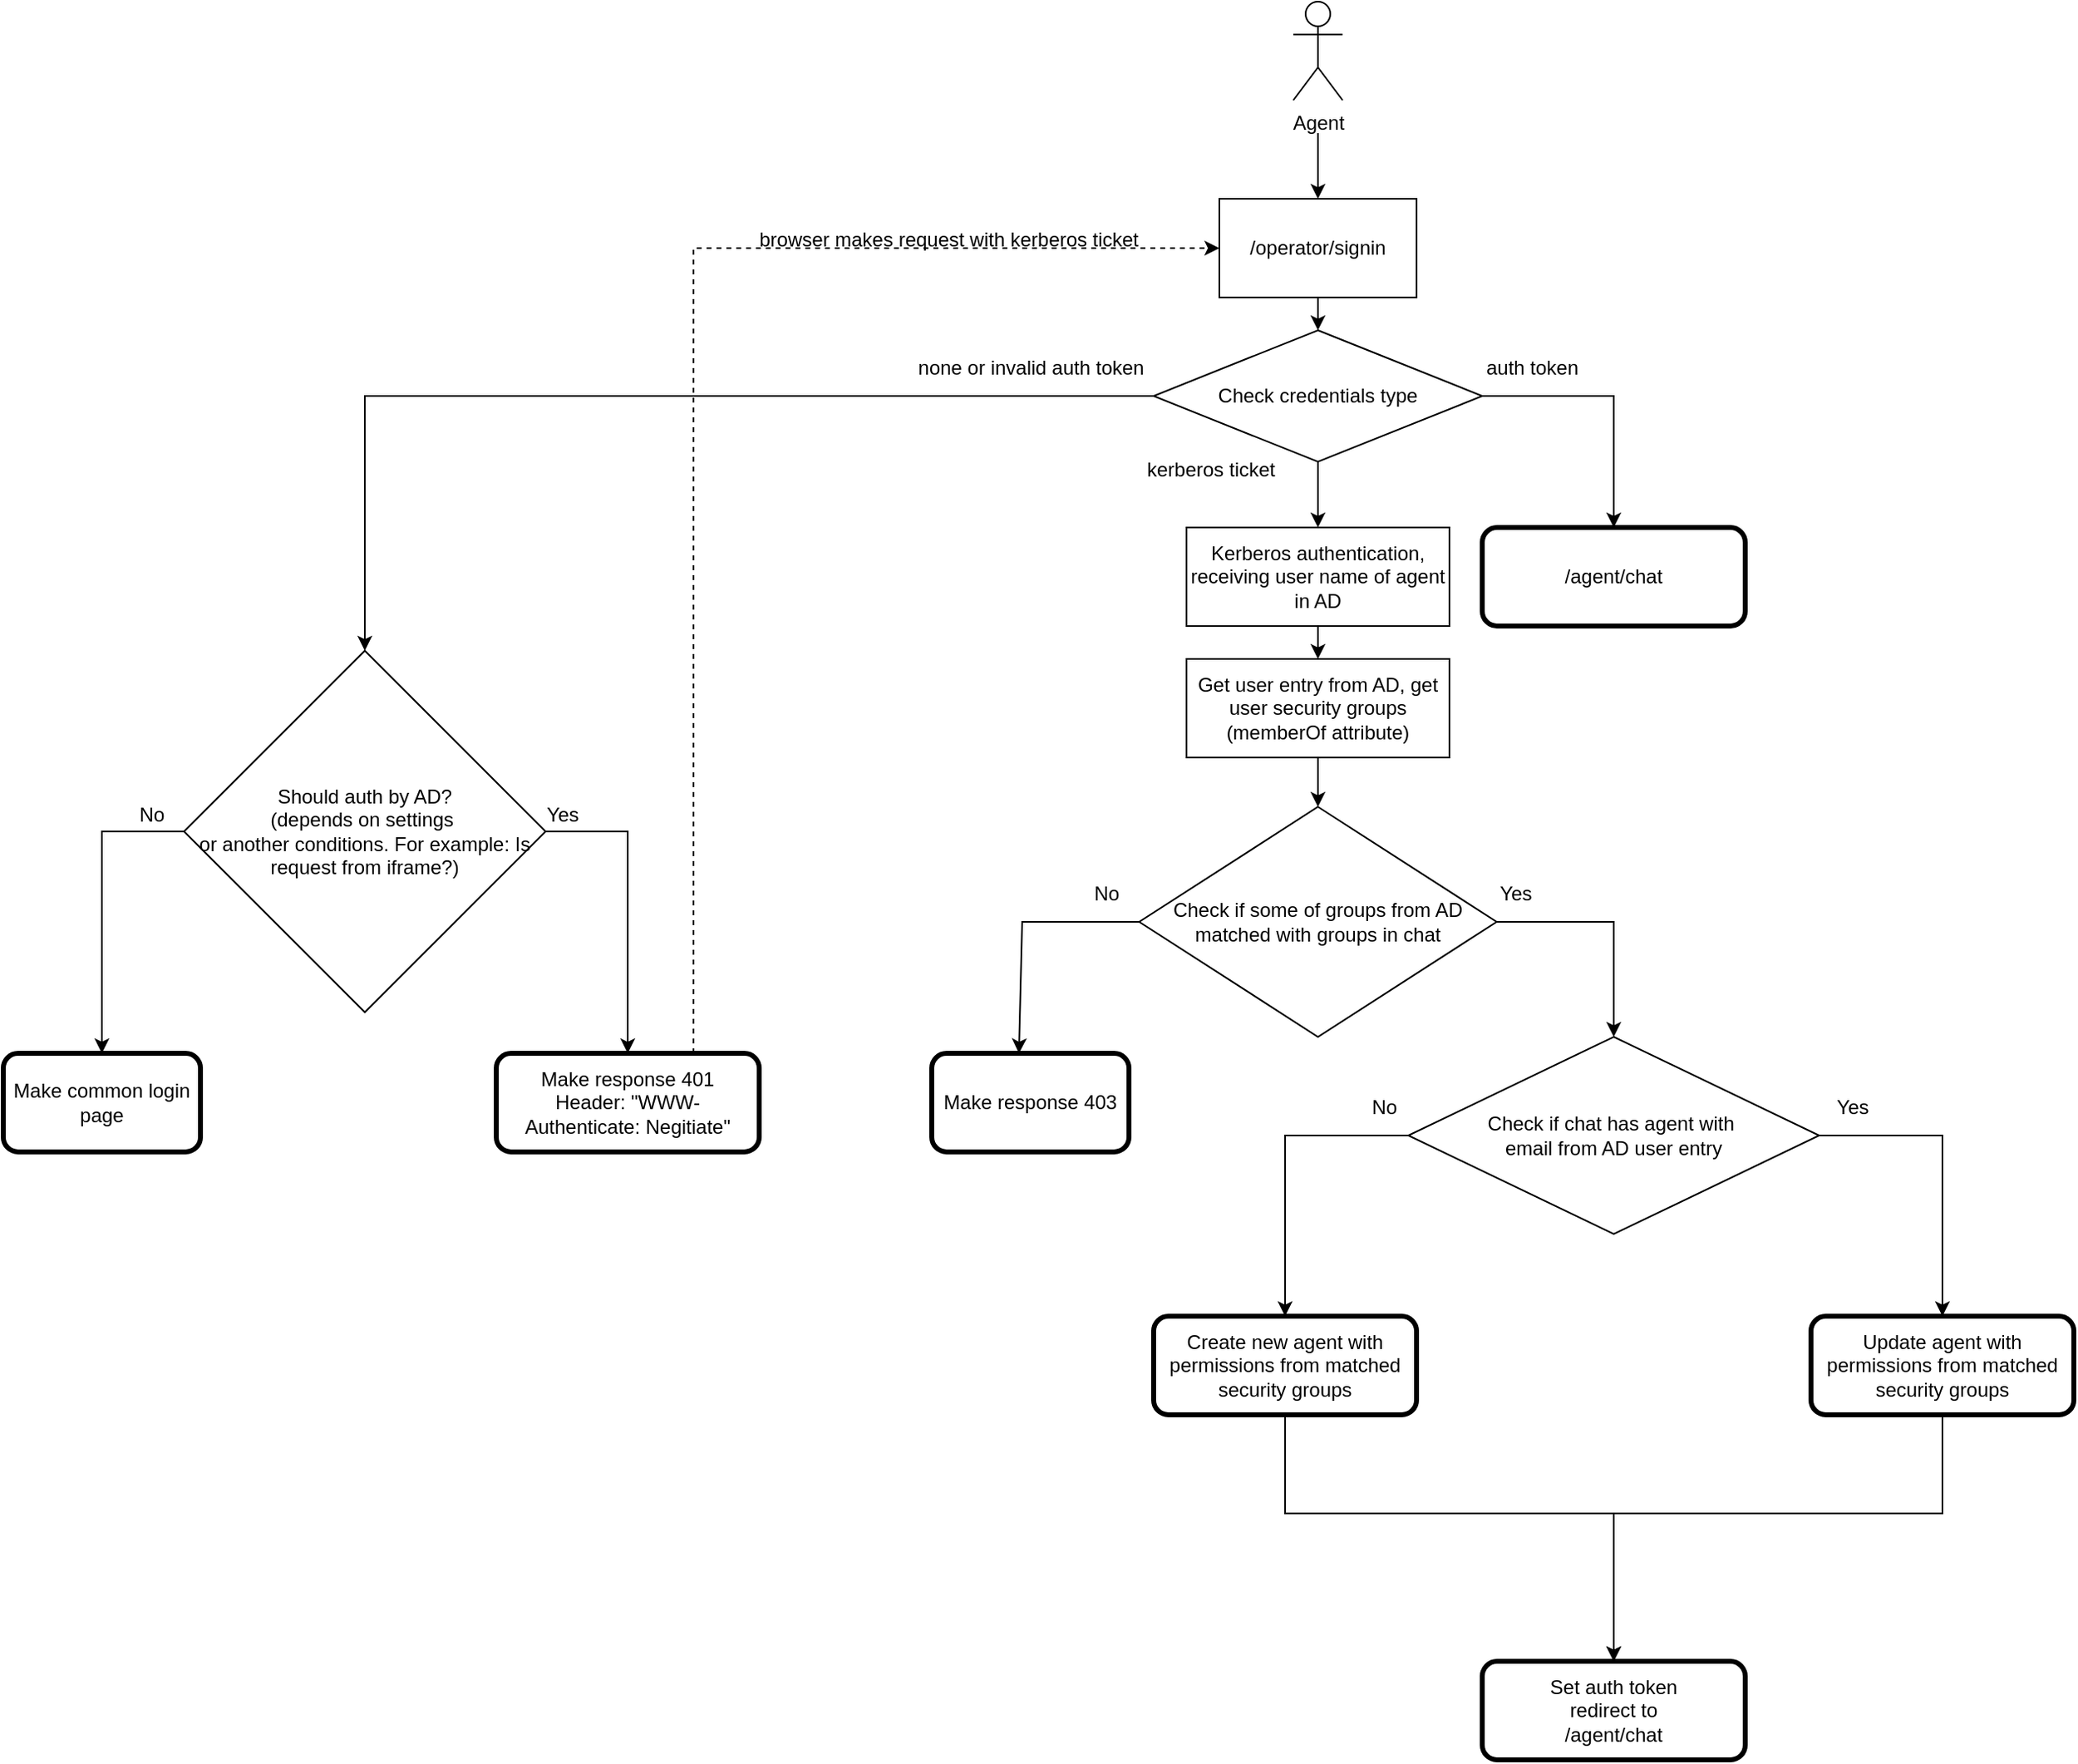 <mxfile version="21.7.5" type="github">
  <diagram id="C5RBs43oDa-KdzZeNtuy" name="Page-1">
    <mxGraphModel dx="2189" dy="729" grid="1" gridSize="10" guides="1" tooltips="1" connect="1" arrows="1" fold="1" page="1" pageScale="1" pageWidth="827" pageHeight="1169" math="0" shadow="0">
      <root>
        <mxCell id="WIyWlLk6GJQsqaUBKTNV-0" />
        <mxCell id="WIyWlLk6GJQsqaUBKTNV-1" parent="WIyWlLk6GJQsqaUBKTNV-0" />
        <mxCell id="vVD5nhs-2a-NzNTr_CUP-0" value="Agent" style="shape=umlActor;verticalLabelPosition=bottom;verticalAlign=top;html=1;outlineConnect=0;" parent="WIyWlLk6GJQsqaUBKTNV-1" vertex="1">
          <mxGeometry x="605" width="30" height="60" as="geometry" />
        </mxCell>
        <mxCell id="vVD5nhs-2a-NzNTr_CUP-1" value="" style="endArrow=classic;html=1;rounded=0;entryX=0.5;entryY=1;entryDx=0;entryDy=0;" parent="WIyWlLk6GJQsqaUBKTNV-1" target="vVD5nhs-2a-NzNTr_CUP-2" edge="1">
          <mxGeometry width="50" height="50" relative="1" as="geometry">
            <mxPoint x="620" y="80" as="sourcePoint" />
            <mxPoint x="620" y="160" as="targetPoint" />
          </mxGeometry>
        </mxCell>
        <mxCell id="vVD5nhs-2a-NzNTr_CUP-2" value="/operator/signin" style="rounded=0;whiteSpace=wrap;html=1;direction=west;" parent="WIyWlLk6GJQsqaUBKTNV-1" vertex="1">
          <mxGeometry x="560" y="120" width="120" height="60" as="geometry" />
        </mxCell>
        <mxCell id="vVD5nhs-2a-NzNTr_CUP-3" value="" style="endArrow=classic;html=1;rounded=0;exitX=0.5;exitY=0;exitDx=0;exitDy=0;" parent="WIyWlLk6GJQsqaUBKTNV-1" source="vVD5nhs-2a-NzNTr_CUP-2" target="vVD5nhs-2a-NzNTr_CUP-4" edge="1">
          <mxGeometry width="50" height="50" relative="1" as="geometry">
            <mxPoint x="640" y="270" as="sourcePoint" />
            <mxPoint x="620" y="230" as="targetPoint" />
          </mxGeometry>
        </mxCell>
        <mxCell id="vVD5nhs-2a-NzNTr_CUP-4" value="Check credentials type" style="rhombus;whiteSpace=wrap;html=1;" parent="WIyWlLk6GJQsqaUBKTNV-1" vertex="1">
          <mxGeometry x="520" y="200" width="200" height="80" as="geometry" />
        </mxCell>
        <mxCell id="vVD5nhs-2a-NzNTr_CUP-5" value="" style="endArrow=classic;html=1;rounded=0;exitX=1;exitY=0.5;exitDx=0;exitDy=0;entryX=0.5;entryY=0;entryDx=0;entryDy=0;" parent="WIyWlLk6GJQsqaUBKTNV-1" source="vVD5nhs-2a-NzNTr_CUP-4" target="vVD5nhs-2a-NzNTr_CUP-9" edge="1">
          <mxGeometry width="50" height="50" relative="1" as="geometry">
            <mxPoint x="590" y="320" as="sourcePoint" />
            <mxPoint x="800" y="320" as="targetPoint" />
            <Array as="points">
              <mxPoint x="800" y="240" />
            </Array>
          </mxGeometry>
        </mxCell>
        <mxCell id="vVD5nhs-2a-NzNTr_CUP-6" value="auth token" style="text;html=1;align=center;verticalAlign=middle;resizable=0;points=[];autosize=1;strokeColor=none;fillColor=none;" parent="WIyWlLk6GJQsqaUBKTNV-1" vertex="1">
          <mxGeometry x="710" y="208" width="80" height="30" as="geometry" />
        </mxCell>
        <mxCell id="vVD5nhs-2a-NzNTr_CUP-7" value="kerberos ticket" style="text;html=1;strokeColor=none;fillColor=none;align=center;verticalAlign=middle;whiteSpace=wrap;rounded=0;" parent="WIyWlLk6GJQsqaUBKTNV-1" vertex="1">
          <mxGeometry x="505" y="270" width="100" height="30" as="geometry" />
        </mxCell>
        <mxCell id="vVD5nhs-2a-NzNTr_CUP-8" value="" style="endArrow=classic;html=1;rounded=0;exitX=0.5;exitY=1;exitDx=0;exitDy=0;entryX=0.5;entryY=0;entryDx=0;entryDy=0;" parent="WIyWlLk6GJQsqaUBKTNV-1" source="vVD5nhs-2a-NzNTr_CUP-4" target="vVD5nhs-2a-NzNTr_CUP-10" edge="1">
          <mxGeometry width="50" height="50" relative="1" as="geometry">
            <mxPoint x="590" y="320" as="sourcePoint" />
            <mxPoint x="440" y="320" as="targetPoint" />
            <Array as="points">
              <mxPoint x="620" y="320" />
            </Array>
          </mxGeometry>
        </mxCell>
        <mxCell id="vVD5nhs-2a-NzNTr_CUP-9" value="/agent/chat" style="rounded=1;whiteSpace=wrap;html=1;strokeWidth=3;" parent="WIyWlLk6GJQsqaUBKTNV-1" vertex="1">
          <mxGeometry x="720" y="320" width="160" height="60" as="geometry" />
        </mxCell>
        <mxCell id="vVD5nhs-2a-NzNTr_CUP-10" value="Kerberos authentication, receiving user name of agent in AD" style="rounded=0;whiteSpace=wrap;html=1;" parent="WIyWlLk6GJQsqaUBKTNV-1" vertex="1">
          <mxGeometry x="540" y="320" width="160" height="60" as="geometry" />
        </mxCell>
        <mxCell id="vVD5nhs-2a-NzNTr_CUP-11" value="" style="endArrow=classic;html=1;rounded=0;exitX=0;exitY=0.5;exitDx=0;exitDy=0;entryX=0.5;entryY=0;entryDx=0;entryDy=0;" parent="WIyWlLk6GJQsqaUBKTNV-1" source="vVD5nhs-2a-NzNTr_CUP-4" target="4CZBveRFtZpJ8cCjPnDk-2" edge="1">
          <mxGeometry width="50" height="50" relative="1" as="geometry">
            <mxPoint x="390" y="320" as="sourcePoint" />
            <mxPoint x="40" y="320" as="targetPoint" />
            <Array as="points">
              <mxPoint x="40" y="240" />
            </Array>
          </mxGeometry>
        </mxCell>
        <mxCell id="vVD5nhs-2a-NzNTr_CUP-22" value="" style="endArrow=classic;html=1;rounded=0;dashed=1;entryX=1;entryY=0.5;entryDx=0;entryDy=0;exitX=0.75;exitY=0;exitDx=0;exitDy=0;" parent="WIyWlLk6GJQsqaUBKTNV-1" source="4CZBveRFtZpJ8cCjPnDk-7" target="vVD5nhs-2a-NzNTr_CUP-2" edge="1">
          <mxGeometry width="50" height="50" relative="1" as="geometry">
            <mxPoint x="240" y="620" as="sourcePoint" />
            <mxPoint x="250" y="150" as="targetPoint" />
            <Array as="points">
              <mxPoint x="240" y="150" />
            </Array>
          </mxGeometry>
        </mxCell>
        <mxCell id="vVD5nhs-2a-NzNTr_CUP-23" value="browser makes request with kerberos ticket" style="text;html=1;align=center;verticalAlign=middle;resizable=0;points=[];autosize=1;strokeColor=none;fillColor=none;" parent="WIyWlLk6GJQsqaUBKTNV-1" vertex="1">
          <mxGeometry x="270" y="130" width="250" height="30" as="geometry" />
        </mxCell>
        <mxCell id="vVD5nhs-2a-NzNTr_CUP-24" value="" style="endArrow=classic;html=1;rounded=0;exitX=0.5;exitY=1;exitDx=0;exitDy=0;entryX=0.5;entryY=0;entryDx=0;entryDy=0;" parent="WIyWlLk6GJQsqaUBKTNV-1" source="vVD5nhs-2a-NzNTr_CUP-10" target="vVD5nhs-2a-NzNTr_CUP-25" edge="1">
          <mxGeometry width="50" height="50" relative="1" as="geometry">
            <mxPoint x="620" y="470" as="sourcePoint" />
            <mxPoint x="620" y="440" as="targetPoint" />
          </mxGeometry>
        </mxCell>
        <mxCell id="vVD5nhs-2a-NzNTr_CUP-25" value="Get user entry from AD, get user security groups (memberOf attribute)" style="rounded=0;whiteSpace=wrap;html=1;" parent="WIyWlLk6GJQsqaUBKTNV-1" vertex="1">
          <mxGeometry x="540" y="400" width="160" height="60" as="geometry" />
        </mxCell>
        <mxCell id="vVD5nhs-2a-NzNTr_CUP-27" value="Check if some of groups from AD matched with groups in chat" style="rhombus;whiteSpace=wrap;html=1;" parent="WIyWlLk6GJQsqaUBKTNV-1" vertex="1">
          <mxGeometry x="511.25" y="490" width="217.5" height="140" as="geometry" />
        </mxCell>
        <mxCell id="vVD5nhs-2a-NzNTr_CUP-28" value="" style="endArrow=classic;html=1;rounded=0;exitX=0.5;exitY=1;exitDx=0;exitDy=0;entryX=0.5;entryY=0;entryDx=0;entryDy=0;" parent="WIyWlLk6GJQsqaUBKTNV-1" source="vVD5nhs-2a-NzNTr_CUP-25" target="vVD5nhs-2a-NzNTr_CUP-27" edge="1">
          <mxGeometry width="50" height="50" relative="1" as="geometry">
            <mxPoint x="640" y="590" as="sourcePoint" />
            <mxPoint x="690" y="540" as="targetPoint" />
          </mxGeometry>
        </mxCell>
        <mxCell id="vVD5nhs-2a-NzNTr_CUP-29" value="" style="endArrow=classic;html=1;rounded=0;exitX=0;exitY=0.5;exitDx=0;exitDy=0;entryX=0.442;entryY=0;entryDx=0;entryDy=0;entryPerimeter=0;" parent="WIyWlLk6GJQsqaUBKTNV-1" source="vVD5nhs-2a-NzNTr_CUP-27" target="vVD5nhs-2a-NzNTr_CUP-30" edge="1">
          <mxGeometry width="50" height="50" relative="1" as="geometry">
            <mxPoint x="640" y="440" as="sourcePoint" />
            <mxPoint x="440" y="610" as="targetPoint" />
            <Array as="points">
              <mxPoint x="440" y="560" />
            </Array>
          </mxGeometry>
        </mxCell>
        <mxCell id="vVD5nhs-2a-NzNTr_CUP-30" value="Make response 403" style="rounded=1;whiteSpace=wrap;html=1;strokeWidth=3;" parent="WIyWlLk6GJQsqaUBKTNV-1" vertex="1">
          <mxGeometry x="385" y="640" width="120" height="60" as="geometry" />
        </mxCell>
        <mxCell id="vVD5nhs-2a-NzNTr_CUP-31" value="" style="endArrow=classic;html=1;rounded=0;exitX=1;exitY=0.5;exitDx=0;exitDy=0;entryX=0.5;entryY=0;entryDx=0;entryDy=0;" parent="WIyWlLk6GJQsqaUBKTNV-1" source="vVD5nhs-2a-NzNTr_CUP-27" target="vVD5nhs-2a-NzNTr_CUP-32" edge="1">
          <mxGeometry width="50" height="50" relative="1" as="geometry">
            <mxPoint x="590" y="530" as="sourcePoint" />
            <mxPoint x="800" y="640" as="targetPoint" />
            <Array as="points">
              <mxPoint x="800" y="560" />
            </Array>
          </mxGeometry>
        </mxCell>
        <mxCell id="vVD5nhs-2a-NzNTr_CUP-32" value="&lt;div&gt;Check if chat has agent with&amp;nbsp;&lt;/div&gt;&lt;div&gt;email from AD user entry&lt;/div&gt;" style="rhombus;whiteSpace=wrap;html=1;" parent="WIyWlLk6GJQsqaUBKTNV-1" vertex="1">
          <mxGeometry x="675" y="630" width="250" height="120" as="geometry" />
        </mxCell>
        <mxCell id="vVD5nhs-2a-NzNTr_CUP-33" value="No" style="text;html=1;align=center;verticalAlign=middle;resizable=0;points=[];autosize=1;strokeColor=none;fillColor=none;" parent="WIyWlLk6GJQsqaUBKTNV-1" vertex="1">
          <mxGeometry x="471.25" y="528" width="40" height="30" as="geometry" />
        </mxCell>
        <mxCell id="vVD5nhs-2a-NzNTr_CUP-35" value="Yes" style="text;html=1;align=center;verticalAlign=middle;resizable=0;points=[];autosize=1;strokeColor=none;fillColor=none;" parent="WIyWlLk6GJQsqaUBKTNV-1" vertex="1">
          <mxGeometry x="720" y="528" width="40" height="30" as="geometry" />
        </mxCell>
        <mxCell id="vVD5nhs-2a-NzNTr_CUP-36" value="" style="endArrow=classic;html=1;rounded=0;exitX=1;exitY=0.5;exitDx=0;exitDy=0;entryX=0.5;entryY=0;entryDx=0;entryDy=0;" parent="WIyWlLk6GJQsqaUBKTNV-1" source="vVD5nhs-2a-NzNTr_CUP-32" target="vVD5nhs-2a-NzNTr_CUP-42" edge="1">
          <mxGeometry width="50" height="50" relative="1" as="geometry">
            <mxPoint x="590" y="740" as="sourcePoint" />
            <mxPoint x="1000" y="800" as="targetPoint" />
            <Array as="points">
              <mxPoint x="1000" y="690" />
            </Array>
          </mxGeometry>
        </mxCell>
        <mxCell id="vVD5nhs-2a-NzNTr_CUP-37" value="Yes" style="text;html=1;align=center;verticalAlign=middle;resizable=0;points=[];autosize=1;strokeColor=none;fillColor=none;" parent="WIyWlLk6GJQsqaUBKTNV-1" vertex="1">
          <mxGeometry x="925" y="658" width="40" height="30" as="geometry" />
        </mxCell>
        <mxCell id="vVD5nhs-2a-NzNTr_CUP-38" value="No" style="text;html=1;align=center;verticalAlign=middle;resizable=0;points=[];autosize=1;strokeColor=none;fillColor=none;" parent="WIyWlLk6GJQsqaUBKTNV-1" vertex="1">
          <mxGeometry x="640" y="658" width="40" height="30" as="geometry" />
        </mxCell>
        <mxCell id="vVD5nhs-2a-NzNTr_CUP-39" value="" style="endArrow=classic;html=1;rounded=0;exitX=0;exitY=0.5;exitDx=0;exitDy=0;entryX=0.5;entryY=0;entryDx=0;entryDy=0;" parent="WIyWlLk6GJQsqaUBKTNV-1" source="vVD5nhs-2a-NzNTr_CUP-32" target="vVD5nhs-2a-NzNTr_CUP-40" edge="1">
          <mxGeometry width="50" height="50" relative="1" as="geometry">
            <mxPoint x="590" y="740" as="sourcePoint" />
            <mxPoint x="600" y="800" as="targetPoint" />
            <Array as="points">
              <mxPoint x="600" y="690" />
            </Array>
          </mxGeometry>
        </mxCell>
        <mxCell id="vVD5nhs-2a-NzNTr_CUP-40" value="Create new agent with permissions from matched security groups" style="rounded=1;whiteSpace=wrap;html=1;strokeWidth=3;" parent="WIyWlLk6GJQsqaUBKTNV-1" vertex="1">
          <mxGeometry x="520" y="800" width="160" height="60" as="geometry" />
        </mxCell>
        <mxCell id="vVD5nhs-2a-NzNTr_CUP-42" value="Update agent with permissions from matched security groups" style="rounded=1;whiteSpace=wrap;html=1;strokeWidth=3;" parent="WIyWlLk6GJQsqaUBKTNV-1" vertex="1">
          <mxGeometry x="920" y="800" width="160" height="60" as="geometry" />
        </mxCell>
        <mxCell id="vVD5nhs-2a-NzNTr_CUP-43" value="" style="endArrow=classic;html=1;rounded=0;exitX=0.5;exitY=1;exitDx=0;exitDy=0;" parent="WIyWlLk6GJQsqaUBKTNV-1" source="vVD5nhs-2a-NzNTr_CUP-40" edge="1">
          <mxGeometry width="50" height="50" relative="1" as="geometry">
            <mxPoint x="590" y="830" as="sourcePoint" />
            <mxPoint x="800" y="1010" as="targetPoint" />
            <Array as="points">
              <mxPoint x="600" y="920" />
              <mxPoint x="800" y="920" />
            </Array>
          </mxGeometry>
        </mxCell>
        <mxCell id="vVD5nhs-2a-NzNTr_CUP-46" value="" style="endArrow=classic;html=1;rounded=0;exitX=0.5;exitY=1;exitDx=0;exitDy=0;entryX=0.5;entryY=0;entryDx=0;entryDy=0;" parent="WIyWlLk6GJQsqaUBKTNV-1" source="vVD5nhs-2a-NzNTr_CUP-42" target="vVD5nhs-2a-NzNTr_CUP-47" edge="1">
          <mxGeometry width="50" height="50" relative="1" as="geometry">
            <mxPoint x="590" y="830" as="sourcePoint" />
            <mxPoint x="800" y="1010" as="targetPoint" />
            <Array as="points">
              <mxPoint x="1000" y="920" />
              <mxPoint x="800" y="920" />
            </Array>
          </mxGeometry>
        </mxCell>
        <mxCell id="vVD5nhs-2a-NzNTr_CUP-47" value="&lt;div&gt;Set auth token&lt;/div&gt;&lt;div&gt;redirect to&lt;br&gt;&lt;/div&gt;&lt;div&gt;/agent/chat&lt;/div&gt;" style="rounded=1;whiteSpace=wrap;html=1;strokeWidth=3;" parent="WIyWlLk6GJQsqaUBKTNV-1" vertex="1">
          <mxGeometry x="720" y="1010" width="160" height="60" as="geometry" />
        </mxCell>
        <mxCell id="4CZBveRFtZpJ8cCjPnDk-0" value="none or invalid auth token" style="text;html=1;align=center;verticalAlign=middle;resizable=0;points=[];autosize=1;strokeColor=none;fillColor=none;" vertex="1" parent="WIyWlLk6GJQsqaUBKTNV-1">
          <mxGeometry x="365" y="208" width="160" height="30" as="geometry" />
        </mxCell>
        <mxCell id="4CZBveRFtZpJ8cCjPnDk-2" value="&lt;div&gt;Should auth by AD?&lt;/div&gt;&lt;div&gt;(depends on settings&amp;nbsp;&lt;/div&gt;&lt;div&gt;or another conditions. For example: Is request from iframe?)&lt;/div&gt;" style="rhombus;whiteSpace=wrap;html=1;" vertex="1" parent="WIyWlLk6GJQsqaUBKTNV-1">
          <mxGeometry x="-70" y="395" width="220" height="220" as="geometry" />
        </mxCell>
        <mxCell id="4CZBveRFtZpJ8cCjPnDk-3" value="" style="endArrow=classic;html=1;rounded=0;exitX=1;exitY=0.5;exitDx=0;exitDy=0;entryX=0.5;entryY=0;entryDx=0;entryDy=0;" edge="1" parent="WIyWlLk6GJQsqaUBKTNV-1" source="4CZBveRFtZpJ8cCjPnDk-2" target="4CZBveRFtZpJ8cCjPnDk-7">
          <mxGeometry width="50" height="50" relative="1" as="geometry">
            <mxPoint x="140" y="545" as="sourcePoint" />
            <mxPoint x="200" y="565" as="targetPoint" />
            <Array as="points">
              <mxPoint x="200" y="505" />
            </Array>
          </mxGeometry>
        </mxCell>
        <mxCell id="4CZBveRFtZpJ8cCjPnDk-4" value="" style="endArrow=classic;html=1;rounded=0;entryX=0.5;entryY=0;entryDx=0;entryDy=0;" edge="1" parent="WIyWlLk6GJQsqaUBKTNV-1" source="4CZBveRFtZpJ8cCjPnDk-2" target="4CZBveRFtZpJ8cCjPnDk-6">
          <mxGeometry width="50" height="50" relative="1" as="geometry">
            <mxPoint x="140" y="545" as="sourcePoint" />
            <mxPoint x="-120" y="565" as="targetPoint" />
            <Array as="points">
              <mxPoint x="-120" y="505" />
            </Array>
          </mxGeometry>
        </mxCell>
        <mxCell id="4CZBveRFtZpJ8cCjPnDk-5" value="No" style="text;html=1;align=center;verticalAlign=middle;resizable=0;points=[];autosize=1;strokeColor=none;fillColor=none;" vertex="1" parent="WIyWlLk6GJQsqaUBKTNV-1">
          <mxGeometry x="-110" y="480" width="40" height="30" as="geometry" />
        </mxCell>
        <mxCell id="4CZBveRFtZpJ8cCjPnDk-6" value="Make common login page" style="rounded=1;whiteSpace=wrap;html=1;strokeWidth=3;" vertex="1" parent="WIyWlLk6GJQsqaUBKTNV-1">
          <mxGeometry x="-180" y="640" width="120" height="60" as="geometry" />
        </mxCell>
        <mxCell id="4CZBveRFtZpJ8cCjPnDk-7" value="&lt;div&gt;Make response 401&lt;/div&gt;&lt;div&gt;Header: &quot;WWW-Authenticate: Negitiate&quot;&lt;br&gt;&lt;/div&gt;" style="rounded=1;whiteSpace=wrap;html=1;glass=0;strokeWidth=3;" vertex="1" parent="WIyWlLk6GJQsqaUBKTNV-1">
          <mxGeometry x="120" y="640" width="160" height="60" as="geometry" />
        </mxCell>
        <mxCell id="4CZBveRFtZpJ8cCjPnDk-8" value="Yes" style="text;html=1;align=center;verticalAlign=middle;resizable=0;points=[];autosize=1;strokeColor=none;fillColor=none;" vertex="1" parent="WIyWlLk6GJQsqaUBKTNV-1">
          <mxGeometry x="140" y="480" width="40" height="30" as="geometry" />
        </mxCell>
      </root>
    </mxGraphModel>
  </diagram>
</mxfile>
